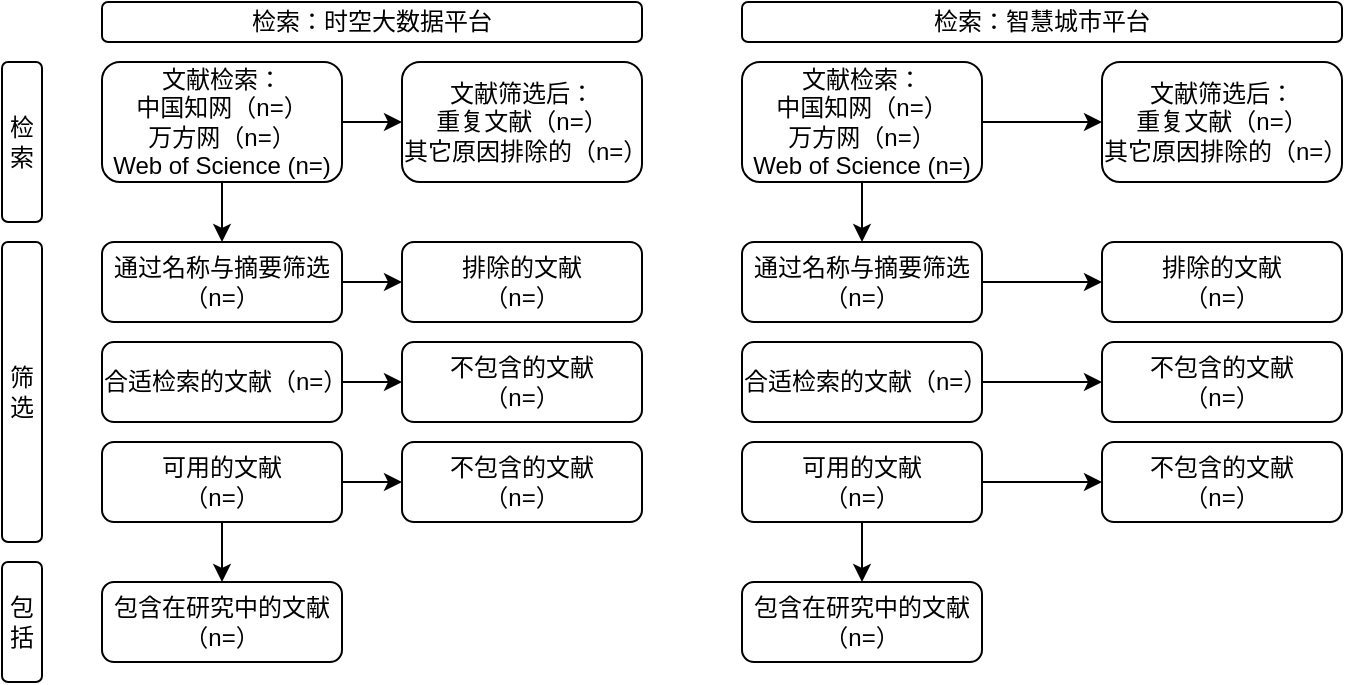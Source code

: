 <mxfile version="24.8.3">
  <diagram name="第 1 页" id="8o8XvhP2dbl5_3nsmxD9">
    <mxGraphModel dx="1154" dy="534" grid="1" gridSize="10" guides="1" tooltips="1" connect="1" arrows="1" fold="1" page="1" pageScale="1" pageWidth="827" pageHeight="1169" math="0" shadow="0">
      <root>
        <mxCell id="0" />
        <mxCell id="1" parent="0" />
        <mxCell id="wGT_a7te1NiHUHG1gqh5-1" value="检索" style="rounded=1;whiteSpace=wrap;html=1;" vertex="1" parent="1">
          <mxGeometry x="30" y="150" width="20" height="80" as="geometry" />
        </mxCell>
        <mxCell id="wGT_a7te1NiHUHG1gqh5-2" value="筛选" style="rounded=1;whiteSpace=wrap;html=1;" vertex="1" parent="1">
          <mxGeometry x="30" y="240" width="20" height="150" as="geometry" />
        </mxCell>
        <mxCell id="wGT_a7te1NiHUHG1gqh5-3" value="包括" style="rounded=1;whiteSpace=wrap;html=1;" vertex="1" parent="1">
          <mxGeometry x="30" y="400" width="20" height="60" as="geometry" />
        </mxCell>
        <mxCell id="wGT_a7te1NiHUHG1gqh5-4" value="检索：时空大数据平台" style="rounded=1;whiteSpace=wrap;html=1;" vertex="1" parent="1">
          <mxGeometry x="80" y="120" width="270" height="20" as="geometry" />
        </mxCell>
        <mxCell id="wGT_a7te1NiHUHG1gqh5-5" value="检索：智慧城市平台" style="rounded=1;whiteSpace=wrap;html=1;" vertex="1" parent="1">
          <mxGeometry x="400" y="120" width="300" height="20" as="geometry" />
        </mxCell>
        <mxCell id="wGT_a7te1NiHUHG1gqh5-8" style="edgeStyle=orthogonalEdgeStyle;rounded=0;orthogonalLoop=1;jettySize=auto;html=1;" edge="1" parent="1" source="wGT_a7te1NiHUHG1gqh5-6" target="wGT_a7te1NiHUHG1gqh5-7">
          <mxGeometry relative="1" as="geometry" />
        </mxCell>
        <mxCell id="wGT_a7te1NiHUHG1gqh5-32" style="edgeStyle=orthogonalEdgeStyle;rounded=0;orthogonalLoop=1;jettySize=auto;html=1;entryX=0.5;entryY=0;entryDx=0;entryDy=0;" edge="1" parent="1" source="wGT_a7te1NiHUHG1gqh5-6" target="wGT_a7te1NiHUHG1gqh5-9">
          <mxGeometry relative="1" as="geometry" />
        </mxCell>
        <mxCell id="wGT_a7te1NiHUHG1gqh5-6" value="文献检索：&lt;br&gt;中国知网（n=）&lt;br&gt;万方网（n=）&lt;br&gt;Web of Science (n=)" style="rounded=1;whiteSpace=wrap;html=1;" vertex="1" parent="1">
          <mxGeometry x="80" y="150" width="120" height="60" as="geometry" />
        </mxCell>
        <mxCell id="wGT_a7te1NiHUHG1gqh5-7" value="文献筛选后：&lt;br&gt;重复文献（n=）&lt;br&gt;其它原因排除的（n=）" style="rounded=1;whiteSpace=wrap;html=1;" vertex="1" parent="1">
          <mxGeometry x="230" y="150" width="120" height="60" as="geometry" />
        </mxCell>
        <mxCell id="wGT_a7te1NiHUHG1gqh5-14" style="edgeStyle=orthogonalEdgeStyle;rounded=0;orthogonalLoop=1;jettySize=auto;html=1;" edge="1" parent="1" source="wGT_a7te1NiHUHG1gqh5-9" target="wGT_a7te1NiHUHG1gqh5-13">
          <mxGeometry relative="1" as="geometry" />
        </mxCell>
        <mxCell id="wGT_a7te1NiHUHG1gqh5-9" value="通过名称与摘要筛选（n=）" style="rounded=1;whiteSpace=wrap;html=1;" vertex="1" parent="1">
          <mxGeometry x="80" y="240" width="120" height="40" as="geometry" />
        </mxCell>
        <mxCell id="wGT_a7te1NiHUHG1gqh5-16" style="edgeStyle=orthogonalEdgeStyle;rounded=0;orthogonalLoop=1;jettySize=auto;html=1;" edge="1" parent="1" source="wGT_a7te1NiHUHG1gqh5-10" target="wGT_a7te1NiHUHG1gqh5-15">
          <mxGeometry relative="1" as="geometry" />
        </mxCell>
        <mxCell id="wGT_a7te1NiHUHG1gqh5-10" value="合适检索的文献（n=）" style="rounded=1;whiteSpace=wrap;html=1;" vertex="1" parent="1">
          <mxGeometry x="80" y="290" width="120" height="40" as="geometry" />
        </mxCell>
        <mxCell id="wGT_a7te1NiHUHG1gqh5-18" style="edgeStyle=orthogonalEdgeStyle;rounded=0;orthogonalLoop=1;jettySize=auto;html=1;" edge="1" parent="1" source="wGT_a7te1NiHUHG1gqh5-11" target="wGT_a7te1NiHUHG1gqh5-17">
          <mxGeometry relative="1" as="geometry" />
        </mxCell>
        <mxCell id="wGT_a7te1NiHUHG1gqh5-33" style="edgeStyle=orthogonalEdgeStyle;rounded=0;orthogonalLoop=1;jettySize=auto;html=1;" edge="1" parent="1" source="wGT_a7te1NiHUHG1gqh5-11" target="wGT_a7te1NiHUHG1gqh5-12">
          <mxGeometry relative="1" as="geometry" />
        </mxCell>
        <mxCell id="wGT_a7te1NiHUHG1gqh5-11" value="可用的文献&lt;br&gt;（n=）" style="rounded=1;whiteSpace=wrap;html=1;" vertex="1" parent="1">
          <mxGeometry x="80" y="340" width="120" height="40" as="geometry" />
        </mxCell>
        <mxCell id="wGT_a7te1NiHUHG1gqh5-12" value="包含在研究中的文献&lt;br&gt;（n=）" style="rounded=1;whiteSpace=wrap;html=1;" vertex="1" parent="1">
          <mxGeometry x="80" y="410" width="120" height="40" as="geometry" />
        </mxCell>
        <mxCell id="wGT_a7te1NiHUHG1gqh5-13" value="排除的文献&lt;br&gt;（n=）" style="rounded=1;whiteSpace=wrap;html=1;" vertex="1" parent="1">
          <mxGeometry x="230" y="240" width="120" height="40" as="geometry" />
        </mxCell>
        <mxCell id="wGT_a7te1NiHUHG1gqh5-15" value="不包含的文献&lt;br&gt;（n=）" style="rounded=1;whiteSpace=wrap;html=1;" vertex="1" parent="1">
          <mxGeometry x="230" y="290" width="120" height="40" as="geometry" />
        </mxCell>
        <mxCell id="wGT_a7te1NiHUHG1gqh5-17" value="不包含的文献&lt;br&gt;（n=）" style="rounded=1;whiteSpace=wrap;html=1;" vertex="1" parent="1">
          <mxGeometry x="230" y="340" width="120" height="40" as="geometry" />
        </mxCell>
        <mxCell id="wGT_a7te1NiHUHG1gqh5-19" style="edgeStyle=orthogonalEdgeStyle;rounded=0;orthogonalLoop=1;jettySize=auto;html=1;" edge="1" parent="1" source="wGT_a7te1NiHUHG1gqh5-20" target="wGT_a7te1NiHUHG1gqh5-21">
          <mxGeometry relative="1" as="geometry" />
        </mxCell>
        <mxCell id="wGT_a7te1NiHUHG1gqh5-34" style="edgeStyle=orthogonalEdgeStyle;rounded=0;orthogonalLoop=1;jettySize=auto;html=1;" edge="1" parent="1" source="wGT_a7te1NiHUHG1gqh5-20" target="wGT_a7te1NiHUHG1gqh5-23">
          <mxGeometry relative="1" as="geometry" />
        </mxCell>
        <mxCell id="wGT_a7te1NiHUHG1gqh5-20" value="文献检索：&lt;br&gt;中国知网（n=）&lt;br&gt;万方网（n=）&lt;br&gt;Web of Science (n=)" style="rounded=1;whiteSpace=wrap;html=1;" vertex="1" parent="1">
          <mxGeometry x="400" y="150" width="120" height="60" as="geometry" />
        </mxCell>
        <mxCell id="wGT_a7te1NiHUHG1gqh5-21" value="文献筛选后：&lt;br&gt;重复文献（n=）&lt;br&gt;其它原因排除的（n=）" style="rounded=1;whiteSpace=wrap;html=1;" vertex="1" parent="1">
          <mxGeometry x="580" y="150" width="120" height="60" as="geometry" />
        </mxCell>
        <mxCell id="wGT_a7te1NiHUHG1gqh5-22" style="edgeStyle=orthogonalEdgeStyle;rounded=0;orthogonalLoop=1;jettySize=auto;html=1;" edge="1" parent="1" source="wGT_a7te1NiHUHG1gqh5-23" target="wGT_a7te1NiHUHG1gqh5-29">
          <mxGeometry relative="1" as="geometry" />
        </mxCell>
        <mxCell id="wGT_a7te1NiHUHG1gqh5-23" value="通过名称与摘要筛选（n=）" style="rounded=1;whiteSpace=wrap;html=1;" vertex="1" parent="1">
          <mxGeometry x="400" y="240" width="120" height="40" as="geometry" />
        </mxCell>
        <mxCell id="wGT_a7te1NiHUHG1gqh5-24" style="edgeStyle=orthogonalEdgeStyle;rounded=0;orthogonalLoop=1;jettySize=auto;html=1;" edge="1" parent="1" source="wGT_a7te1NiHUHG1gqh5-25" target="wGT_a7te1NiHUHG1gqh5-30">
          <mxGeometry relative="1" as="geometry" />
        </mxCell>
        <mxCell id="wGT_a7te1NiHUHG1gqh5-25" value="合适检索的文献（n=）" style="rounded=1;whiteSpace=wrap;html=1;" vertex="1" parent="1">
          <mxGeometry x="400" y="290" width="120" height="40" as="geometry" />
        </mxCell>
        <mxCell id="wGT_a7te1NiHUHG1gqh5-26" style="edgeStyle=orthogonalEdgeStyle;rounded=0;orthogonalLoop=1;jettySize=auto;html=1;" edge="1" parent="1" source="wGT_a7te1NiHUHG1gqh5-27" target="wGT_a7te1NiHUHG1gqh5-31">
          <mxGeometry relative="1" as="geometry" />
        </mxCell>
        <mxCell id="wGT_a7te1NiHUHG1gqh5-35" style="edgeStyle=orthogonalEdgeStyle;rounded=0;orthogonalLoop=1;jettySize=auto;html=1;" edge="1" parent="1" source="wGT_a7te1NiHUHG1gqh5-27" target="wGT_a7te1NiHUHG1gqh5-28">
          <mxGeometry relative="1" as="geometry" />
        </mxCell>
        <mxCell id="wGT_a7te1NiHUHG1gqh5-27" value="可用的文献&lt;br&gt;（n=）" style="rounded=1;whiteSpace=wrap;html=1;" vertex="1" parent="1">
          <mxGeometry x="400" y="340" width="120" height="40" as="geometry" />
        </mxCell>
        <mxCell id="wGT_a7te1NiHUHG1gqh5-28" value="包含在研究中的文献&lt;br&gt;（n=）" style="rounded=1;whiteSpace=wrap;html=1;" vertex="1" parent="1">
          <mxGeometry x="400" y="410" width="120" height="40" as="geometry" />
        </mxCell>
        <mxCell id="wGT_a7te1NiHUHG1gqh5-29" value="排除的文献&lt;br&gt;（n=）" style="rounded=1;whiteSpace=wrap;html=1;" vertex="1" parent="1">
          <mxGeometry x="580" y="240" width="120" height="40" as="geometry" />
        </mxCell>
        <mxCell id="wGT_a7te1NiHUHG1gqh5-30" value="不包含的文献&lt;br&gt;（n=）" style="rounded=1;whiteSpace=wrap;html=1;" vertex="1" parent="1">
          <mxGeometry x="580" y="290" width="120" height="40" as="geometry" />
        </mxCell>
        <mxCell id="wGT_a7te1NiHUHG1gqh5-31" value="不包含的文献&lt;br&gt;（n=）" style="rounded=1;whiteSpace=wrap;html=1;" vertex="1" parent="1">
          <mxGeometry x="580" y="340" width="120" height="40" as="geometry" />
        </mxCell>
      </root>
    </mxGraphModel>
  </diagram>
</mxfile>
